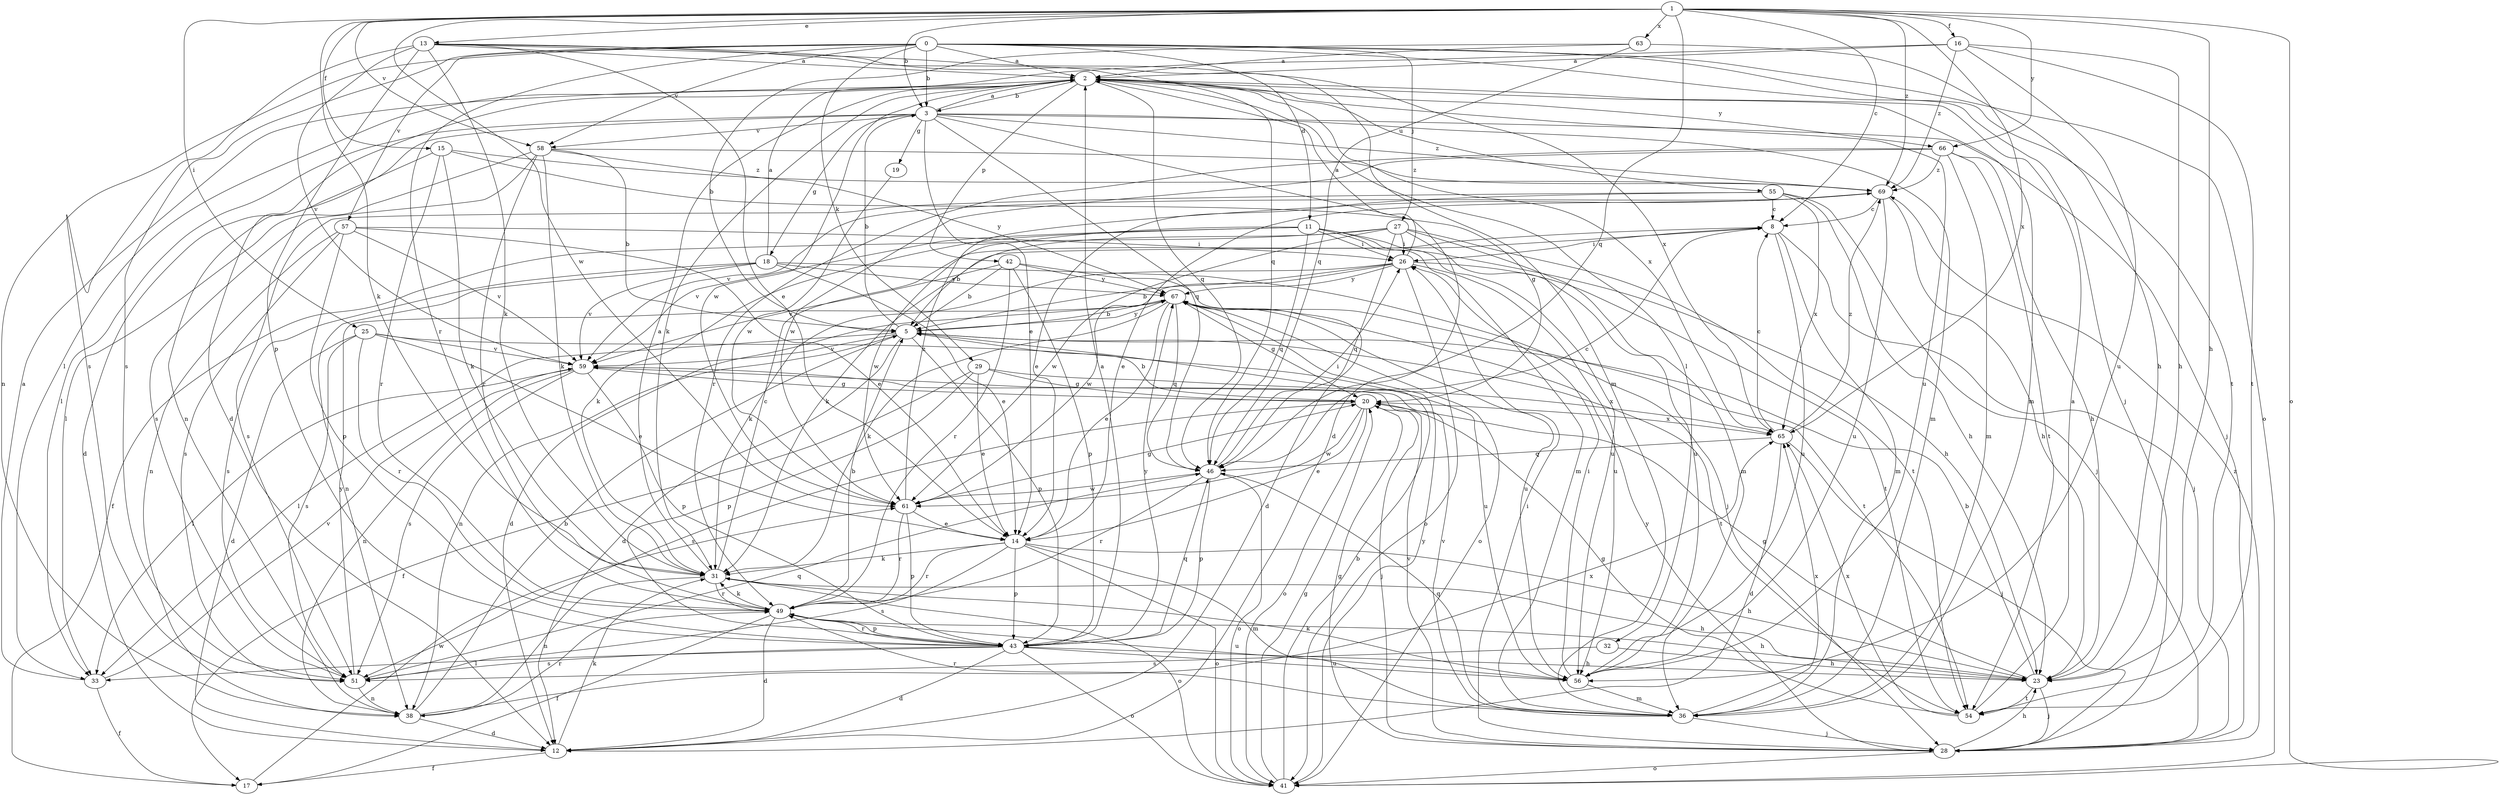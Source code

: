 strict digraph  {
0;
1;
2;
3;
5;
8;
11;
12;
13;
14;
15;
16;
17;
18;
19;
20;
23;
25;
26;
27;
28;
29;
31;
32;
33;
36;
38;
41;
42;
43;
46;
49;
51;
54;
55;
56;
57;
58;
59;
61;
63;
65;
66;
67;
69;
0 -> 2  [label=a];
0 -> 3  [label=b];
0 -> 11  [label=d];
0 -> 27  [label=j];
0 -> 28  [label=j];
0 -> 29  [label=k];
0 -> 38  [label=n];
0 -> 41  [label=o];
0 -> 49  [label=r];
0 -> 51  [label=s];
0 -> 54  [label=t];
0 -> 57  [label=v];
0 -> 58  [label=v];
1 -> 3  [label=b];
1 -> 8  [label=c];
1 -> 13  [label=e];
1 -> 15  [label=f];
1 -> 16  [label=f];
1 -> 23  [label=h];
1 -> 25  [label=i];
1 -> 31  [label=k];
1 -> 41  [label=o];
1 -> 46  [label=q];
1 -> 58  [label=v];
1 -> 61  [label=w];
1 -> 63  [label=x];
1 -> 65  [label=x];
1 -> 66  [label=y];
1 -> 69  [label=z];
2 -> 3  [label=b];
2 -> 12  [label=d];
2 -> 31  [label=k];
2 -> 32  [label=l];
2 -> 36  [label=m];
2 -> 42  [label=p];
2 -> 46  [label=q];
2 -> 55  [label=u];
2 -> 56  [label=u];
2 -> 61  [label=w];
2 -> 65  [label=x];
2 -> 66  [label=y];
3 -> 2  [label=a];
3 -> 12  [label=d];
3 -> 14  [label=e];
3 -> 18  [label=g];
3 -> 19  [label=g];
3 -> 28  [label=j];
3 -> 33  [label=l];
3 -> 36  [label=m];
3 -> 38  [label=n];
3 -> 46  [label=q];
3 -> 58  [label=v];
3 -> 69  [label=z];
5 -> 3  [label=b];
5 -> 12  [label=d];
5 -> 33  [label=l];
5 -> 38  [label=n];
5 -> 43  [label=p];
5 -> 54  [label=t];
5 -> 59  [label=v];
5 -> 67  [label=y];
8 -> 26  [label=i];
8 -> 28  [label=j];
8 -> 31  [label=k];
8 -> 36  [label=m];
8 -> 56  [label=u];
11 -> 23  [label=h];
11 -> 26  [label=i];
11 -> 31  [label=k];
11 -> 36  [label=m];
11 -> 46  [label=q];
11 -> 56  [label=u];
11 -> 59  [label=v];
11 -> 61  [label=w];
12 -> 17  [label=f];
12 -> 31  [label=k];
13 -> 2  [label=a];
13 -> 14  [label=e];
13 -> 31  [label=k];
13 -> 36  [label=m];
13 -> 43  [label=p];
13 -> 46  [label=q];
13 -> 51  [label=s];
13 -> 59  [label=v];
13 -> 65  [label=x];
14 -> 23  [label=h];
14 -> 31  [label=k];
14 -> 36  [label=m];
14 -> 41  [label=o];
14 -> 43  [label=p];
14 -> 49  [label=r];
14 -> 51  [label=s];
15 -> 12  [label=d];
15 -> 20  [label=g];
15 -> 31  [label=k];
15 -> 49  [label=r];
15 -> 69  [label=z];
16 -> 2  [label=a];
16 -> 23  [label=h];
16 -> 33  [label=l];
16 -> 54  [label=t];
16 -> 56  [label=u];
16 -> 69  [label=z];
17 -> 61  [label=w];
18 -> 2  [label=a];
18 -> 14  [label=e];
18 -> 28  [label=j];
18 -> 38  [label=n];
18 -> 51  [label=s];
18 -> 59  [label=v];
18 -> 67  [label=y];
19 -> 61  [label=w];
20 -> 5  [label=b];
20 -> 14  [label=e];
20 -> 28  [label=j];
20 -> 41  [label=o];
20 -> 51  [label=s];
20 -> 61  [label=w];
20 -> 65  [label=x];
23 -> 5  [label=b];
23 -> 20  [label=g];
23 -> 28  [label=j];
23 -> 54  [label=t];
25 -> 12  [label=d];
25 -> 14  [label=e];
25 -> 49  [label=r];
25 -> 51  [label=s];
25 -> 56  [label=u];
25 -> 59  [label=v];
26 -> 2  [label=a];
26 -> 5  [label=b];
26 -> 31  [label=k];
26 -> 41  [label=o];
26 -> 54  [label=t];
26 -> 56  [label=u];
26 -> 61  [label=w];
26 -> 67  [label=y];
27 -> 5  [label=b];
27 -> 17  [label=f];
27 -> 26  [label=i];
27 -> 36  [label=m];
27 -> 46  [label=q];
27 -> 54  [label=t];
27 -> 56  [label=u];
27 -> 61  [label=w];
28 -> 20  [label=g];
28 -> 23  [label=h];
28 -> 26  [label=i];
28 -> 41  [label=o];
28 -> 59  [label=v];
28 -> 67  [label=y];
28 -> 69  [label=z];
29 -> 14  [label=e];
29 -> 17  [label=f];
29 -> 20  [label=g];
29 -> 43  [label=p];
29 -> 65  [label=x];
31 -> 2  [label=a];
31 -> 8  [label=c];
31 -> 23  [label=h];
31 -> 38  [label=n];
31 -> 41  [label=o];
31 -> 49  [label=r];
32 -> 23  [label=h];
32 -> 51  [label=s];
33 -> 2  [label=a];
33 -> 17  [label=f];
33 -> 59  [label=v];
36 -> 28  [label=j];
36 -> 46  [label=q];
36 -> 49  [label=r];
36 -> 59  [label=v];
36 -> 65  [label=x];
38 -> 5  [label=b];
38 -> 12  [label=d];
38 -> 49  [label=r];
38 -> 65  [label=x];
41 -> 5  [label=b];
41 -> 20  [label=g];
41 -> 67  [label=y];
42 -> 5  [label=b];
42 -> 12  [label=d];
42 -> 43  [label=p];
42 -> 49  [label=r];
42 -> 59  [label=v];
42 -> 67  [label=y];
43 -> 2  [label=a];
43 -> 12  [label=d];
43 -> 23  [label=h];
43 -> 33  [label=l];
43 -> 41  [label=o];
43 -> 46  [label=q];
43 -> 49  [label=r];
43 -> 51  [label=s];
43 -> 56  [label=u];
43 -> 67  [label=y];
46 -> 8  [label=c];
46 -> 26  [label=i];
46 -> 41  [label=o];
46 -> 43  [label=p];
46 -> 49  [label=r];
46 -> 61  [label=w];
49 -> 5  [label=b];
49 -> 12  [label=d];
49 -> 17  [label=f];
49 -> 23  [label=h];
49 -> 31  [label=k];
49 -> 43  [label=p];
49 -> 56  [label=u];
51 -> 38  [label=n];
51 -> 46  [label=q];
51 -> 67  [label=y];
54 -> 2  [label=a];
54 -> 20  [label=g];
54 -> 65  [label=x];
55 -> 8  [label=c];
55 -> 14  [label=e];
55 -> 23  [label=h];
55 -> 28  [label=j];
55 -> 51  [label=s];
55 -> 65  [label=x];
56 -> 26  [label=i];
56 -> 31  [label=k];
56 -> 36  [label=m];
57 -> 14  [label=e];
57 -> 26  [label=i];
57 -> 38  [label=n];
57 -> 43  [label=p];
57 -> 51  [label=s];
57 -> 59  [label=v];
58 -> 5  [label=b];
58 -> 31  [label=k];
58 -> 33  [label=l];
58 -> 49  [label=r];
58 -> 51  [label=s];
58 -> 67  [label=y];
58 -> 69  [label=z];
59 -> 20  [label=g];
59 -> 33  [label=l];
59 -> 38  [label=n];
59 -> 43  [label=p];
59 -> 51  [label=s];
61 -> 14  [label=e];
61 -> 20  [label=g];
61 -> 43  [label=p];
61 -> 49  [label=r];
61 -> 69  [label=z];
63 -> 2  [label=a];
63 -> 5  [label=b];
63 -> 23  [label=h];
63 -> 46  [label=q];
65 -> 8  [label=c];
65 -> 12  [label=d];
65 -> 28  [label=j];
65 -> 46  [label=q];
65 -> 69  [label=z];
66 -> 23  [label=h];
66 -> 36  [label=m];
66 -> 49  [label=r];
66 -> 54  [label=t];
66 -> 61  [label=w];
66 -> 69  [label=z];
67 -> 5  [label=b];
67 -> 12  [label=d];
67 -> 14  [label=e];
67 -> 20  [label=g];
67 -> 31  [label=k];
67 -> 41  [label=o];
67 -> 46  [label=q];
67 -> 54  [label=t];
67 -> 56  [label=u];
69 -> 8  [label=c];
69 -> 14  [label=e];
69 -> 23  [label=h];
69 -> 56  [label=u];
69 -> 59  [label=v];
}

